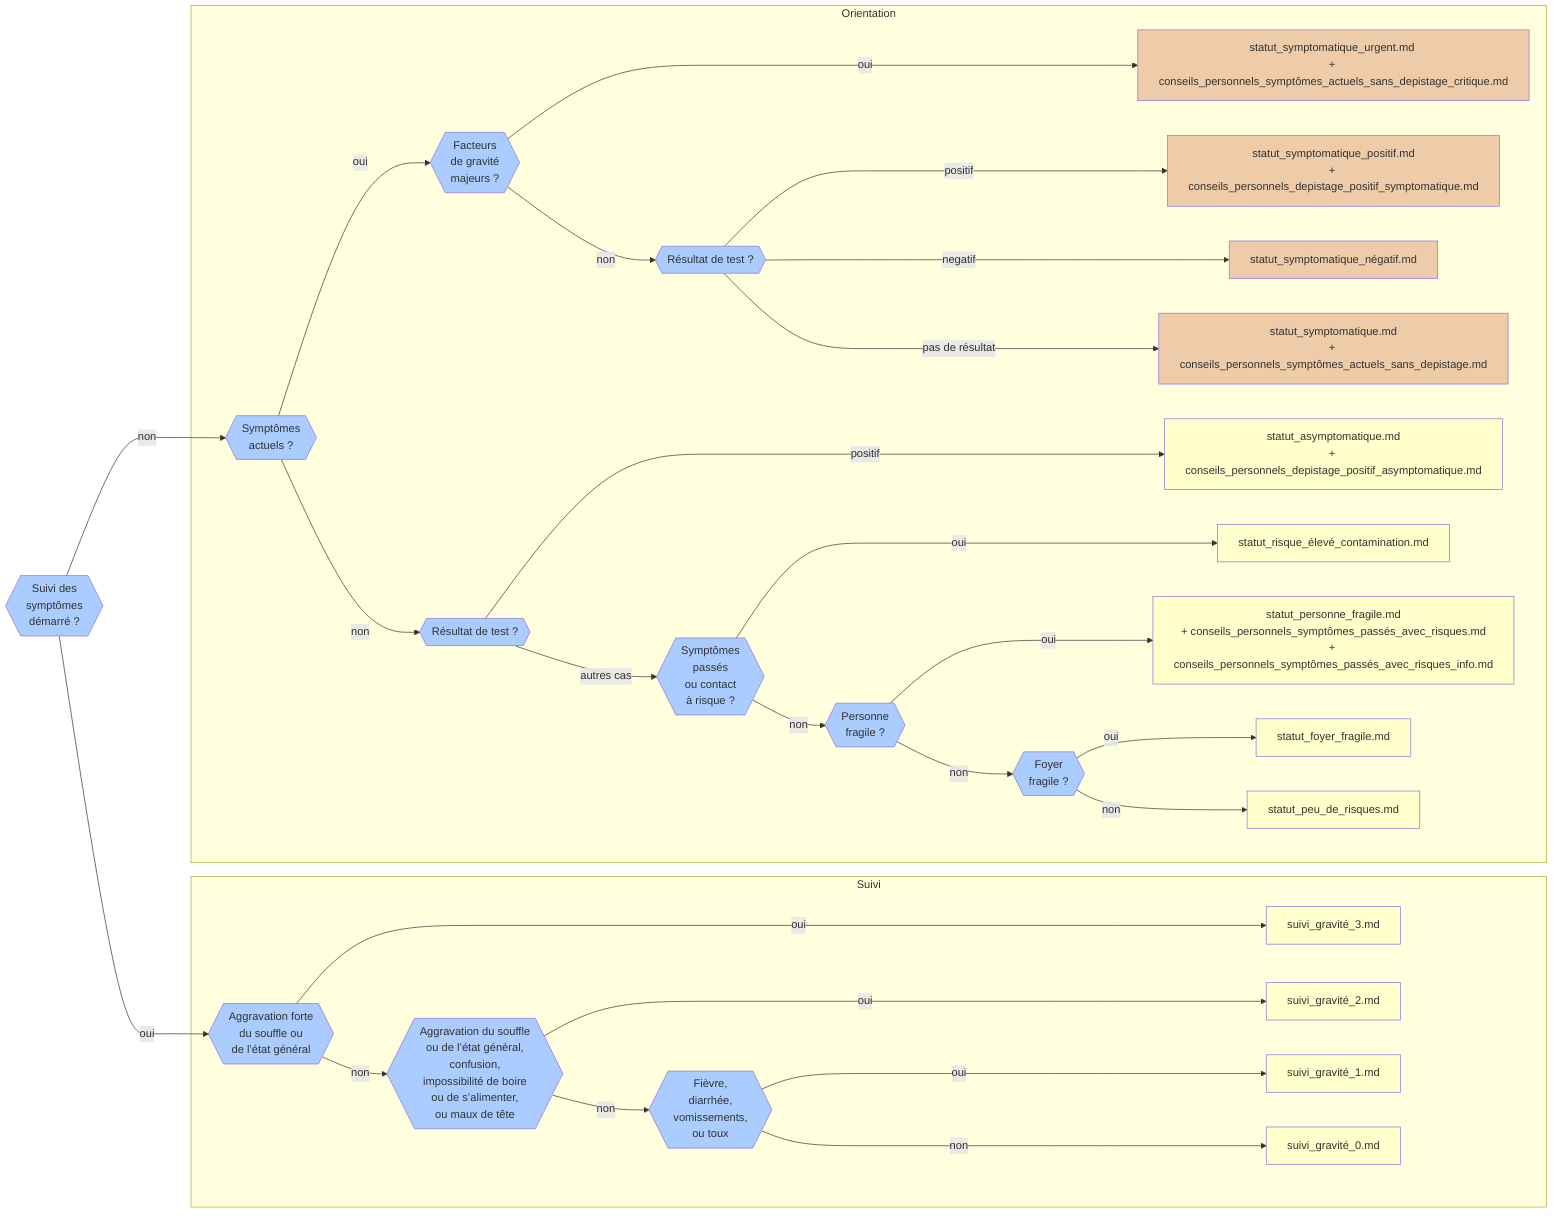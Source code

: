 graph LR
    suivi{{"Suivi des<br>symptômes<br>démarré ?"}}
    suivi --->|oui| gravite-3
    suivi --->|non| symptomes-actuels

    subgraph Suivi
        gravite-3{{"Aggravation forte<br>du souffle ou<br>de l&rsquo;état général"}}
        gravite-3 ------>|oui| suivi-gravite-3
        gravite-3 -->|non| gravite-2

        gravite-2{{"Aggravation du souffle<br>ou de l&rsquo;état général,<br>confusion,<br>impossibilité de boire<br> ou de s&rsquo;alimenter,<br>ou maux de tête"}}
        gravite-2 ----->|oui| suivi-gravite-2
        gravite-2 -->|non| gravite-1

        gravite-1{{"Fièvre,<br>diarrhée,<br>vomissements,<br>ou toux"}}
        gravite-1 ---->|oui| suivi-gravite-1
        gravite-1 ---->|non| suivi-gravite-0
    end

    subgraph Orientation
        symptomes-actuels{{"Symptômes<br>actuels ?"}}
        symptomes-actuels -->|oui| facteurs-de-gravite-majeurs
        symptomes-actuels -->|non| depistage-sans-symptomes

        facteurs-de-gravite-majeurs{{"Facteurs<br>de gravité<br>majeurs ?"}}
        facteurs-de-gravite-majeurs ----->|oui| statut-symptomatique-urgent
        facteurs-de-gravite-majeurs -->|non| depistage-avec-symptomes

        depistage-avec-symptomes{{"Résultat de test ?"}}
        depistage-avec-symptomes ---->|positif| statut-symptomatique-positif
        depistage-avec-symptomes ---->|negatif| statut-symptomatique-negatif
        depistage-avec-symptomes ---->|pas de résultat| statut-symptomatique

        depistage-sans-symptomes{{"Résultat de test ?"}}
        depistage-sans-symptomes ----->|positif| statut-asymptomatique
        depistage-sans-symptomes -->|autres cas| symptomes-passes-ou-contact-a-risque

        symptomes-passes-ou-contact-a-risque{{"Symptômes<br>passés<br>ou contact<br>à risque ?"}}
        symptomes-passes-ou-contact-a-risque ---->|oui| statut-risque-eleve
        symptomes-passes-ou-contact-a-risque -->|non| personne-fragile

        personne-fragile{{"Personne<br>fragile ?"}}
        personne-fragile --->|oui| statut-personne-fragile
        personne-fragile -->|non| foyer-fragile

        foyer-fragile{{"Foyer<br>fragile ?"}}
        foyer-fragile -->|oui| statut-foyer-fragile
        foyer-fragile -->|non| statut-peu-de-risques
    end

    suivi-gravite-3["suivi_gravité_3.md"]
    suivi-gravite-2["suivi_gravité_2.md"]
    suivi-gravite-1["suivi_gravité_1.md"]
    suivi-gravite-0["suivi_gravité_0.md"]

    statut-foyer-fragile["statut_foyer_fragile.md"]
    statut-personne-fragile["statut_personne_fragile.md<br>+ conseils_personnels_symptômes_passés_avec_risques.md<br>+ conseils_personnels_symptômes_passés_avec_risques_info.md"]
    statut-peu-de-risques["statut_peu_de_risques.md"]
    statut-risque-eleve["statut_risque_élevé_contamination.md"]
    statut-asymptomatique["statut_asymptomatique.md<br>+ conseils_personnels_depistage_positif_asymptomatique.md"]
    statut-symptomatique["statut_symptomatique.md<br>+ conseils_personnels_symptômes_actuels_sans_depistage.md"]
    statut-symptomatique-negatif["statut_symptomatique_négatif.md"]
    statut-symptomatique-positif["statut_symptomatique_positif.md<br>+ conseils_personnels_depistage_positif_symptomatique.md"]
    statut-symptomatique-urgent["statut_symptomatique_urgent.md <br>+ conseils_personnels_symptômes_actuels_sans_depistage_critique.md"]

    classDef default fill:#acf;
    classDef statut fill:#ffc;
    classDef statut-inaccessible fill:#eca;

    class suivi-gravite-3 statut;
    class suivi-gravite-2 statut;
    class suivi-gravite-1 statut;
    class suivi-gravite-0 statut;

    class statut-foyer-fragile statut;
    class statut-personne-fragile statut;
    class statut-peu-de-risques statut;
    class statut-risque-eleve statut;
    class statut-asymptomatique statut;
    class statut-symptomatique statut-inaccessible;
    class statut-symptomatique-negatif statut-inaccessible;
    class statut-symptomatique-positif statut-inaccessible;
    class statut-symptomatique-urgent statut-inaccessible;